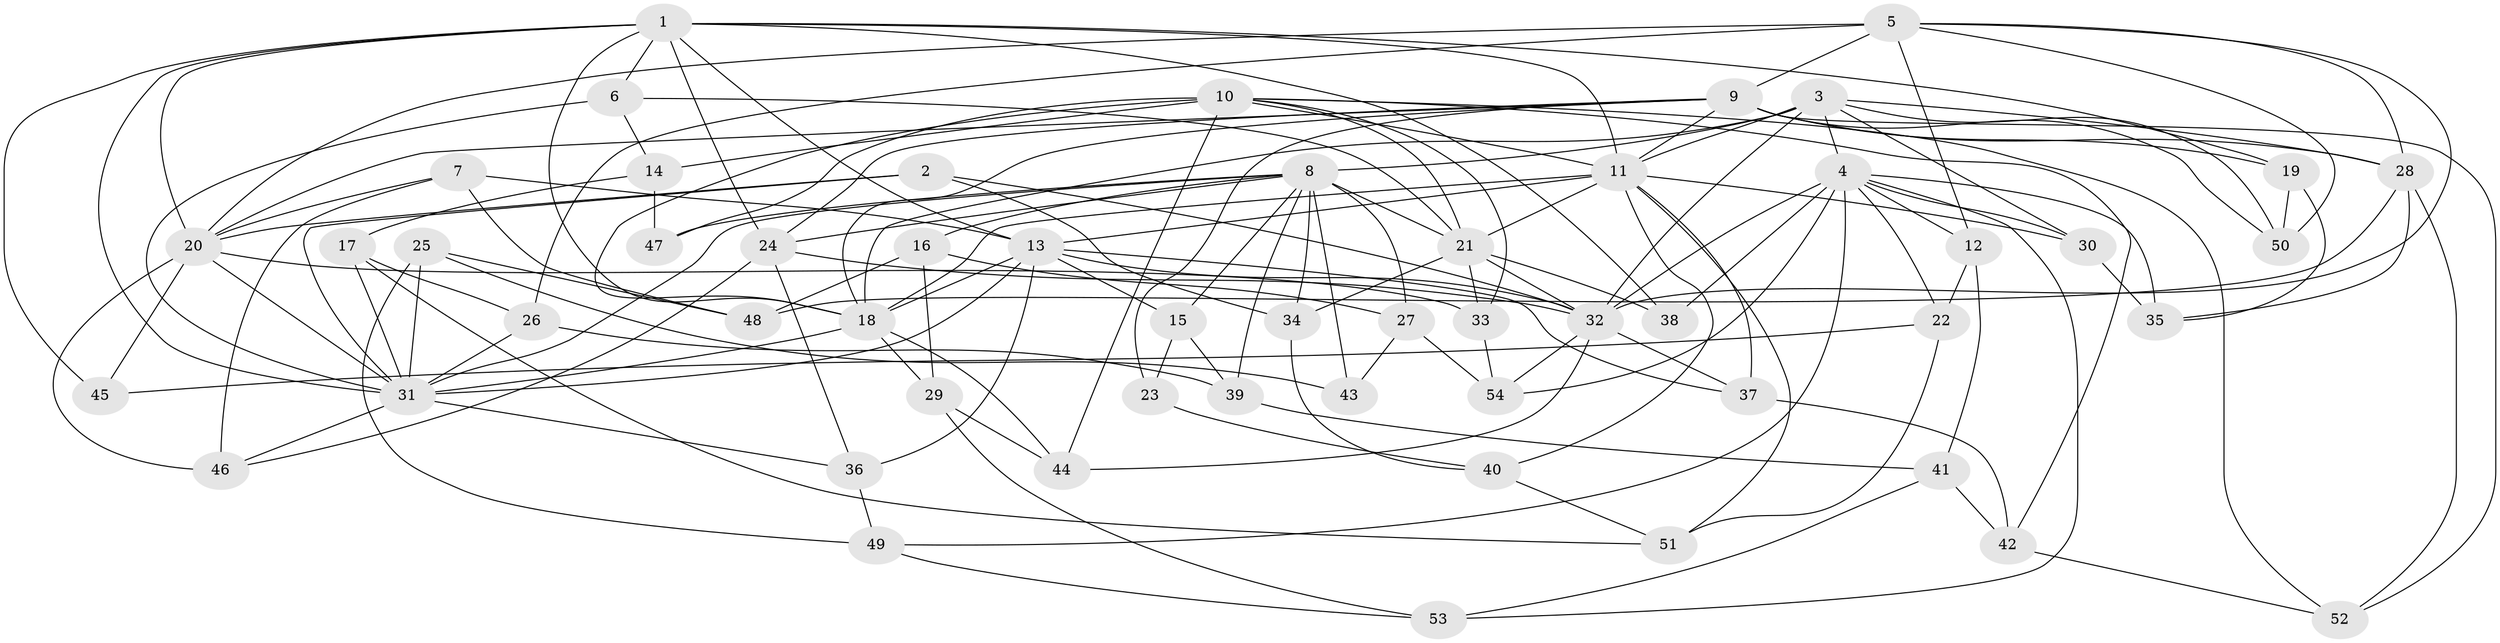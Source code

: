 // original degree distribution, {4: 1.0}
// Generated by graph-tools (version 1.1) at 2025/54/03/04/25 22:54:04]
// undirected, 54 vertices, 146 edges
graph export_dot {
  node [color=gray90,style=filled];
  1;
  2;
  3;
  4;
  5;
  6;
  7;
  8;
  9;
  10;
  11;
  12;
  13;
  14;
  15;
  16;
  17;
  18;
  19;
  20;
  21;
  22;
  23;
  24;
  25;
  26;
  27;
  28;
  29;
  30;
  31;
  32;
  33;
  34;
  35;
  36;
  37;
  38;
  39;
  40;
  41;
  42;
  43;
  44;
  45;
  46;
  47;
  48;
  49;
  50;
  51;
  52;
  53;
  54;
  1 -- 6 [weight=1.0];
  1 -- 11 [weight=2.0];
  1 -- 13 [weight=1.0];
  1 -- 18 [weight=2.0];
  1 -- 19 [weight=1.0];
  1 -- 20 [weight=1.0];
  1 -- 24 [weight=1.0];
  1 -- 31 [weight=1.0];
  1 -- 38 [weight=1.0];
  1 -- 45 [weight=1.0];
  2 -- 20 [weight=1.0];
  2 -- 31 [weight=1.0];
  2 -- 32 [weight=1.0];
  2 -- 34 [weight=1.0];
  3 -- 4 [weight=2.0];
  3 -- 8 [weight=1.0];
  3 -- 11 [weight=1.0];
  3 -- 18 [weight=2.0];
  3 -- 28 [weight=1.0];
  3 -- 30 [weight=1.0];
  3 -- 32 [weight=1.0];
  3 -- 50 [weight=1.0];
  4 -- 12 [weight=1.0];
  4 -- 22 [weight=1.0];
  4 -- 30 [weight=1.0];
  4 -- 32 [weight=1.0];
  4 -- 35 [weight=1.0];
  4 -- 38 [weight=2.0];
  4 -- 49 [weight=1.0];
  4 -- 53 [weight=1.0];
  4 -- 54 [weight=1.0];
  5 -- 9 [weight=2.0];
  5 -- 12 [weight=1.0];
  5 -- 20 [weight=1.0];
  5 -- 26 [weight=1.0];
  5 -- 28 [weight=1.0];
  5 -- 32 [weight=1.0];
  5 -- 50 [weight=1.0];
  6 -- 14 [weight=1.0];
  6 -- 21 [weight=1.0];
  6 -- 31 [weight=1.0];
  7 -- 13 [weight=1.0];
  7 -- 20 [weight=1.0];
  7 -- 46 [weight=1.0];
  7 -- 48 [weight=1.0];
  8 -- 15 [weight=1.0];
  8 -- 16 [weight=1.0];
  8 -- 21 [weight=1.0];
  8 -- 24 [weight=1.0];
  8 -- 27 [weight=1.0];
  8 -- 31 [weight=1.0];
  8 -- 34 [weight=1.0];
  8 -- 39 [weight=1.0];
  8 -- 43 [weight=2.0];
  8 -- 47 [weight=1.0];
  9 -- 11 [weight=1.0];
  9 -- 18 [weight=1.0];
  9 -- 19 [weight=1.0];
  9 -- 20 [weight=1.0];
  9 -- 23 [weight=2.0];
  9 -- 24 [weight=1.0];
  9 -- 28 [weight=1.0];
  9 -- 50 [weight=1.0];
  9 -- 52 [weight=1.0];
  10 -- 11 [weight=1.0];
  10 -- 14 [weight=1.0];
  10 -- 18 [weight=1.0];
  10 -- 21 [weight=1.0];
  10 -- 33 [weight=1.0];
  10 -- 42 [weight=1.0];
  10 -- 44 [weight=1.0];
  10 -- 47 [weight=2.0];
  10 -- 52 [weight=1.0];
  11 -- 13 [weight=1.0];
  11 -- 18 [weight=1.0];
  11 -- 21 [weight=1.0];
  11 -- 30 [weight=1.0];
  11 -- 37 [weight=1.0];
  11 -- 40 [weight=1.0];
  11 -- 51 [weight=1.0];
  12 -- 22 [weight=1.0];
  12 -- 41 [weight=1.0];
  13 -- 15 [weight=1.0];
  13 -- 18 [weight=2.0];
  13 -- 31 [weight=1.0];
  13 -- 32 [weight=1.0];
  13 -- 36 [weight=1.0];
  13 -- 37 [weight=1.0];
  14 -- 17 [weight=1.0];
  14 -- 47 [weight=1.0];
  15 -- 23 [weight=1.0];
  15 -- 39 [weight=1.0];
  16 -- 27 [weight=1.0];
  16 -- 29 [weight=1.0];
  16 -- 48 [weight=1.0];
  17 -- 26 [weight=1.0];
  17 -- 31 [weight=1.0];
  17 -- 51 [weight=1.0];
  18 -- 29 [weight=1.0];
  18 -- 31 [weight=1.0];
  18 -- 44 [weight=1.0];
  19 -- 35 [weight=1.0];
  19 -- 50 [weight=1.0];
  20 -- 31 [weight=1.0];
  20 -- 33 [weight=1.0];
  20 -- 45 [weight=2.0];
  20 -- 46 [weight=1.0];
  21 -- 32 [weight=1.0];
  21 -- 33 [weight=1.0];
  21 -- 34 [weight=1.0];
  21 -- 38 [weight=1.0];
  22 -- 45 [weight=1.0];
  22 -- 51 [weight=1.0];
  23 -- 40 [weight=1.0];
  24 -- 32 [weight=3.0];
  24 -- 36 [weight=1.0];
  24 -- 46 [weight=1.0];
  25 -- 31 [weight=1.0];
  25 -- 43 [weight=1.0];
  25 -- 48 [weight=1.0];
  25 -- 49 [weight=1.0];
  26 -- 31 [weight=1.0];
  26 -- 39 [weight=1.0];
  27 -- 43 [weight=1.0];
  27 -- 54 [weight=1.0];
  28 -- 35 [weight=1.0];
  28 -- 48 [weight=1.0];
  28 -- 52 [weight=1.0];
  29 -- 44 [weight=1.0];
  29 -- 53 [weight=1.0];
  30 -- 35 [weight=1.0];
  31 -- 36 [weight=1.0];
  31 -- 46 [weight=1.0];
  32 -- 37 [weight=1.0];
  32 -- 44 [weight=1.0];
  32 -- 54 [weight=1.0];
  33 -- 54 [weight=1.0];
  34 -- 40 [weight=1.0];
  36 -- 49 [weight=1.0];
  37 -- 42 [weight=1.0];
  39 -- 41 [weight=1.0];
  40 -- 51 [weight=1.0];
  41 -- 42 [weight=1.0];
  41 -- 53 [weight=1.0];
  42 -- 52 [weight=1.0];
  49 -- 53 [weight=1.0];
}
